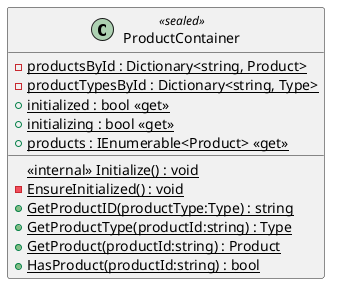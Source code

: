 @startuml
class ProductContainer <<sealed>> {
    - {static} productsById : Dictionary<string, Product>
    - {static} productTypesById : Dictionary<string, Type>
    + {static} initialized : bool <<get>>
    + {static} initializing : bool <<get>>
    + {static} products : IEnumerable<Product> <<get>>
    <<internal>> {static} Initialize() : void
    - {static} EnsureInitialized() : void
    + {static} GetProductID(productType:Type) : string
    + {static} GetProductType(productId:string) : Type
    + {static} GetProduct(productId:string) : Product
    + {static} HasProduct(productId:string) : bool
}
@enduml
